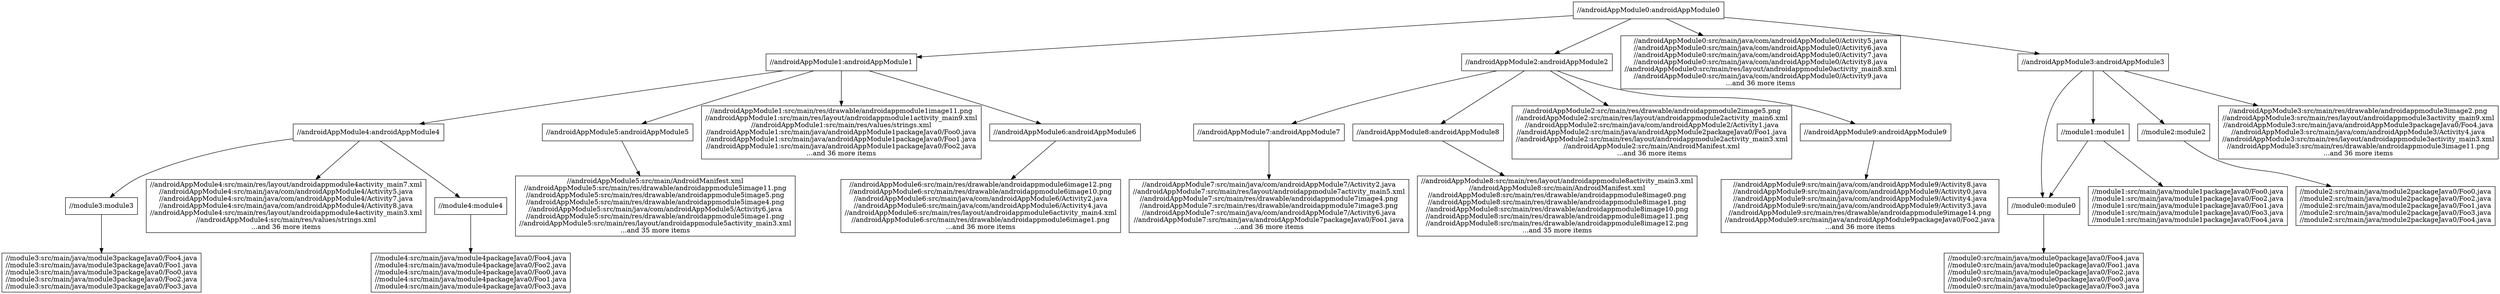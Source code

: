 digraph mygraph {
  node [shape=box];
"//androidAppModule0:androidAppModule0"
"//androidAppModule0:androidAppModule0" -> "//androidAppModule1:androidAppModule1"
"//androidAppModule0:androidAppModule0" -> "//androidAppModule2:androidAppModule2"
"//androidAppModule0:androidAppModule0" -> "//androidAppModule0:src/main/java/com/androidAppModule0/Activity5.java\n//androidAppModule0:src/main/java/com/androidAppModule0/Activity6.java\n//androidAppModule0:src/main/java/com/androidAppModule0/Activity7.java\n//androidAppModule0:src/main/java/com/androidAppModule0/Activity8.java\n//androidAppModule0:src/main/res/layout/androidappmodule0activity_main8.xml\n//androidAppModule0:src/main/java/com/androidAppModule0/Activity9.java\n...and 36 more items"
"//androidAppModule0:androidAppModule0" -> "//androidAppModule3:androidAppModule3"
"//androidAppModule3:androidAppModule3"
"//androidAppModule3:androidAppModule3" -> "//module0:module0"
"//androidAppModule3:androidAppModule3" -> "//module1:module1"
"//androidAppModule3:androidAppModule3" -> "//module2:module2"
"//androidAppModule3:androidAppModule3" -> "//androidAppModule3:src/main/res/drawable/androidappmodule3image2.png\n//androidAppModule3:src/main/res/layout/androidappmodule3activity_main9.xml\n//androidAppModule3:src/main/java/androidAppModule3packageJava0/Foo4.java\n//androidAppModule3:src/main/java/com/androidAppModule3/Activity4.java\n//androidAppModule3:src/main/res/layout/androidappmodule3activity_main3.xml\n//androidAppModule3:src/main/res/drawable/androidappmodule3image11.png\n...and 36 more items"
"//module2:module2"
"//module2:module2" -> "//module2:src/main/java/module2packageJava0/Foo0.java\n//module2:src/main/java/module2packageJava0/Foo2.java\n//module2:src/main/java/module2packageJava0/Foo1.java\n//module2:src/main/java/module2packageJava0/Foo3.java\n//module2:src/main/java/module2packageJava0/Foo4.java"
"//module2:src/main/java/module2packageJava0/Foo0.java\n//module2:src/main/java/module2packageJava0/Foo2.java\n//module2:src/main/java/module2packageJava0/Foo1.java\n//module2:src/main/java/module2packageJava0/Foo3.java\n//module2:src/main/java/module2packageJava0/Foo4.java"
"//androidAppModule2:androidAppModule2"
"//androidAppModule2:androidAppModule2" -> "//androidAppModule7:androidAppModule7"
"//androidAppModule2:androidAppModule2" -> "//androidAppModule8:androidAppModule8"
"//androidAppModule2:androidAppModule2" -> "//androidAppModule2:src/main/res/drawable/androidappmodule2image5.png\n//androidAppModule2:src/main/res/layout/androidappmodule2activity_main6.xml\n//androidAppModule2:src/main/java/com/androidAppModule2/Activity1.java\n//androidAppModule2:src/main/java/androidAppModule2packageJava0/Foo1.java\n//androidAppModule2:src/main/res/layout/androidappmodule2activity_main3.xml\n//androidAppModule2:src/main/AndroidManifest.xml\n...and 36 more items"
"//androidAppModule2:androidAppModule2" -> "//androidAppModule9:androidAppModule9"
"//androidAppModule2:src/main/res/drawable/androidappmodule2image5.png\n//androidAppModule2:src/main/res/layout/androidappmodule2activity_main6.xml\n//androidAppModule2:src/main/java/com/androidAppModule2/Activity1.java\n//androidAppModule2:src/main/java/androidAppModule2packageJava0/Foo1.java\n//androidAppModule2:src/main/res/layout/androidappmodule2activity_main3.xml\n//androidAppModule2:src/main/AndroidManifest.xml\n...and 36 more items"
"//androidAppModule1:androidAppModule1"
"//androidAppModule1:androidAppModule1" -> "//androidAppModule4:androidAppModule4"
"//androidAppModule1:androidAppModule1" -> "//androidAppModule5:androidAppModule5"
"//androidAppModule1:androidAppModule1" -> "//androidAppModule1:src/main/res/drawable/androidappmodule1image11.png\n//androidAppModule1:src/main/res/layout/androidappmodule1activity_main9.xml\n//androidAppModule1:src/main/res/values/strings.xml\n//androidAppModule1:src/main/java/androidAppModule1packageJava0/Foo0.java\n//androidAppModule1:src/main/java/androidAppModule1packageJava0/Foo1.java\n//androidAppModule1:src/main/java/androidAppModule1packageJava0/Foo2.java\n...and 36 more items"
"//androidAppModule1:androidAppModule1" -> "//androidAppModule6:androidAppModule6"
"//androidAppModule6:androidAppModule6"
"//androidAppModule6:androidAppModule6" -> "//androidAppModule6:src/main/res/drawable/androidappmodule6image12.png\n//androidAppModule6:src/main/res/drawable/androidappmodule6image10.png\n//androidAppModule6:src/main/java/com/androidAppModule6/Activity2.java\n//androidAppModule6:src/main/java/com/androidAppModule6/Activity4.java\n//androidAppModule6:src/main/res/layout/androidappmodule6activity_main4.xml\n//androidAppModule6:src/main/res/drawable/androidappmodule6image1.png\n...and 36 more items"
"//androidAppModule6:src/main/res/drawable/androidappmodule6image12.png\n//androidAppModule6:src/main/res/drawable/androidappmodule6image10.png\n//androidAppModule6:src/main/java/com/androidAppModule6/Activity2.java\n//androidAppModule6:src/main/java/com/androidAppModule6/Activity4.java\n//androidAppModule6:src/main/res/layout/androidappmodule6activity_main4.xml\n//androidAppModule6:src/main/res/drawable/androidappmodule6image1.png\n...and 36 more items"
"//androidAppModule5:androidAppModule5"
"//androidAppModule5:androidAppModule5" -> "//androidAppModule5:src/main/AndroidManifest.xml\n//androidAppModule5:src/main/res/drawable/androidappmodule5image11.png\n//androidAppModule5:src/main/res/drawable/androidappmodule5image5.png\n//androidAppModule5:src/main/res/drawable/androidappmodule5image4.png\n//androidAppModule5:src/main/java/com/androidAppModule5/Activity6.java\n//androidAppModule5:src/main/res/drawable/androidappmodule5image1.png\n//androidAppModule5:src/main/res/layout/androidappmodule5activity_main3.xml\n...and 35 more items"
"//androidAppModule4:androidAppModule4"
"//androidAppModule4:androidAppModule4" -> "//module3:module3"
"//androidAppModule4:androidAppModule4" -> "//androidAppModule4:src/main/res/layout/androidappmodule4activity_main7.xml\n//androidAppModule4:src/main/java/com/androidAppModule4/Activity5.java\n//androidAppModule4:src/main/java/com/androidAppModule4/Activity7.java\n//androidAppModule4:src/main/java/com/androidAppModule4/Activity8.java\n//androidAppModule4:src/main/res/layout/androidappmodule4activity_main3.xml\n//androidAppModule4:src/main/res/values/strings.xml\n...and 36 more items"
"//androidAppModule4:androidAppModule4" -> "//module4:module4"
"//module4:module4"
"//module4:module4" -> "//module4:src/main/java/module4packageJava0/Foo4.java\n//module4:src/main/java/module4packageJava0/Foo2.java\n//module4:src/main/java/module4packageJava0/Foo0.java\n//module4:src/main/java/module4packageJava0/Foo1.java\n//module4:src/main/java/module4packageJava0/Foo3.java"
"//androidAppModule9:androidAppModule9"
"//androidAppModule9:androidAppModule9" -> "//androidAppModule9:src/main/java/com/androidAppModule9/Activity8.java\n//androidAppModule9:src/main/java/com/androidAppModule9/Activity0.java\n//androidAppModule9:src/main/java/com/androidAppModule9/Activity4.java\n//androidAppModule9:src/main/java/com/androidAppModule9/Activity3.java\n//androidAppModule9:src/main/res/drawable/androidappmodule9image14.png\n//androidAppModule9:src/main/java/androidAppModule9packageJava0/Foo2.java\n...and 36 more items"
"//androidAppModule9:src/main/java/com/androidAppModule9/Activity8.java\n//androidAppModule9:src/main/java/com/androidAppModule9/Activity0.java\n//androidAppModule9:src/main/java/com/androidAppModule9/Activity4.java\n//androidAppModule9:src/main/java/com/androidAppModule9/Activity3.java\n//androidAppModule9:src/main/res/drawable/androidappmodule9image14.png\n//androidAppModule9:src/main/java/androidAppModule9packageJava0/Foo2.java\n...and 36 more items"
"//androidAppModule3:src/main/res/drawable/androidappmodule3image2.png\n//androidAppModule3:src/main/res/layout/androidappmodule3activity_main9.xml\n//androidAppModule3:src/main/java/androidAppModule3packageJava0/Foo4.java\n//androidAppModule3:src/main/java/com/androidAppModule3/Activity4.java\n//androidAppModule3:src/main/res/layout/androidappmodule3activity_main3.xml\n//androidAppModule3:src/main/res/drawable/androidappmodule3image11.png\n...and 36 more items"
"//androidAppModule1:src/main/res/drawable/androidappmodule1image11.png\n//androidAppModule1:src/main/res/layout/androidappmodule1activity_main9.xml\n//androidAppModule1:src/main/res/values/strings.xml\n//androidAppModule1:src/main/java/androidAppModule1packageJava0/Foo0.java\n//androidAppModule1:src/main/java/androidAppModule1packageJava0/Foo1.java\n//androidAppModule1:src/main/java/androidAppModule1packageJava0/Foo2.java\n...and 36 more items"
"//module4:src/main/java/module4packageJava0/Foo4.java\n//module4:src/main/java/module4packageJava0/Foo2.java\n//module4:src/main/java/module4packageJava0/Foo0.java\n//module4:src/main/java/module4packageJava0/Foo1.java\n//module4:src/main/java/module4packageJava0/Foo3.java"
"//module1:module1"
"//module1:module1" -> "//module1:src/main/java/module1packageJava0/Foo0.java\n//module1:src/main/java/module1packageJava0/Foo2.java\n//module1:src/main/java/module1packageJava0/Foo1.java\n//module1:src/main/java/module1packageJava0/Foo3.java\n//module1:src/main/java/module1packageJava0/Foo4.java"
"//module1:module1" -> "//module0:module0"
"//module0:module0"
"//module0:module0" -> "//module0:src/main/java/module0packageJava0/Foo4.java\n//module0:src/main/java/module0packageJava0/Foo1.java\n//module0:src/main/java/module0packageJava0/Foo2.java\n//module0:src/main/java/module0packageJava0/Foo0.java\n//module0:src/main/java/module0packageJava0/Foo3.java"
"//module0:src/main/java/module0packageJava0/Foo4.java\n//module0:src/main/java/module0packageJava0/Foo1.java\n//module0:src/main/java/module0packageJava0/Foo2.java\n//module0:src/main/java/module0packageJava0/Foo0.java\n//module0:src/main/java/module0packageJava0/Foo3.java"
"//module1:src/main/java/module1packageJava0/Foo0.java\n//module1:src/main/java/module1packageJava0/Foo2.java\n//module1:src/main/java/module1packageJava0/Foo1.java\n//module1:src/main/java/module1packageJava0/Foo3.java\n//module1:src/main/java/module1packageJava0/Foo4.java"
"//androidAppModule4:src/main/res/layout/androidappmodule4activity_main7.xml\n//androidAppModule4:src/main/java/com/androidAppModule4/Activity5.java\n//androidAppModule4:src/main/java/com/androidAppModule4/Activity7.java\n//androidAppModule4:src/main/java/com/androidAppModule4/Activity8.java\n//androidAppModule4:src/main/res/layout/androidappmodule4activity_main3.xml\n//androidAppModule4:src/main/res/values/strings.xml\n...and 36 more items"
"//module3:module3"
"//module3:module3" -> "//module3:src/main/java/module3packageJava0/Foo4.java\n//module3:src/main/java/module3packageJava0/Foo1.java\n//module3:src/main/java/module3packageJava0/Foo0.java\n//module3:src/main/java/module3packageJava0/Foo2.java\n//module3:src/main/java/module3packageJava0/Foo3.java"
"//module3:src/main/java/module3packageJava0/Foo4.java\n//module3:src/main/java/module3packageJava0/Foo1.java\n//module3:src/main/java/module3packageJava0/Foo0.java\n//module3:src/main/java/module3packageJava0/Foo2.java\n//module3:src/main/java/module3packageJava0/Foo3.java"
"//androidAppModule7:androidAppModule7"
"//androidAppModule7:androidAppModule7" -> "//androidAppModule7:src/main/java/com/androidAppModule7/Activity2.java\n//androidAppModule7:src/main/res/layout/androidappmodule7activity_main5.xml\n//androidAppModule7:src/main/res/drawable/androidappmodule7image4.png\n//androidAppModule7:src/main/res/drawable/androidappmodule7image3.png\n//androidAppModule7:src/main/java/com/androidAppModule7/Activity6.java\n//androidAppModule7:src/main/java/androidAppModule7packageJava0/Foo1.java\n...and 36 more items"
"//androidAppModule7:src/main/java/com/androidAppModule7/Activity2.java\n//androidAppModule7:src/main/res/layout/androidappmodule7activity_main5.xml\n//androidAppModule7:src/main/res/drawable/androidappmodule7image4.png\n//androidAppModule7:src/main/res/drawable/androidappmodule7image3.png\n//androidAppModule7:src/main/java/com/androidAppModule7/Activity6.java\n//androidAppModule7:src/main/java/androidAppModule7packageJava0/Foo1.java\n...and 36 more items"
"//androidAppModule0:src/main/java/com/androidAppModule0/Activity5.java\n//androidAppModule0:src/main/java/com/androidAppModule0/Activity6.java\n//androidAppModule0:src/main/java/com/androidAppModule0/Activity7.java\n//androidAppModule0:src/main/java/com/androidAppModule0/Activity8.java\n//androidAppModule0:src/main/res/layout/androidappmodule0activity_main8.xml\n//androidAppModule0:src/main/java/com/androidAppModule0/Activity9.java\n...and 36 more items"
"//androidAppModule8:androidAppModule8"
"//androidAppModule8:androidAppModule8" -> "//androidAppModule8:src/main/res/layout/androidappmodule8activity_main3.xml\n//androidAppModule8:src/main/AndroidManifest.xml\n//androidAppModule8:src/main/res/drawable/androidappmodule8image0.png\n//androidAppModule8:src/main/res/drawable/androidappmodule8image1.png\n//androidAppModule8:src/main/res/drawable/androidappmodule8image10.png\n//androidAppModule8:src/main/res/drawable/androidappmodule8image11.png\n//androidAppModule8:src/main/res/drawable/androidappmodule8image12.png\n...and 35 more items"
"//androidAppModule8:src/main/res/layout/androidappmodule8activity_main3.xml\n//androidAppModule8:src/main/AndroidManifest.xml\n//androidAppModule8:src/main/res/drawable/androidappmodule8image0.png\n//androidAppModule8:src/main/res/drawable/androidappmodule8image1.png\n//androidAppModule8:src/main/res/drawable/androidappmodule8image10.png\n//androidAppModule8:src/main/res/drawable/androidappmodule8image11.png\n//androidAppModule8:src/main/res/drawable/androidappmodule8image12.png\n...and 35 more items"
"//androidAppModule5:src/main/AndroidManifest.xml\n//androidAppModule5:src/main/res/drawable/androidappmodule5image11.png\n//androidAppModule5:src/main/res/drawable/androidappmodule5image5.png\n//androidAppModule5:src/main/res/drawable/androidappmodule5image4.png\n//androidAppModule5:src/main/java/com/androidAppModule5/Activity6.java\n//androidAppModule5:src/main/res/drawable/androidappmodule5image1.png\n//androidAppModule5:src/main/res/layout/androidappmodule5activity_main3.xml\n...and 35 more items"
}
